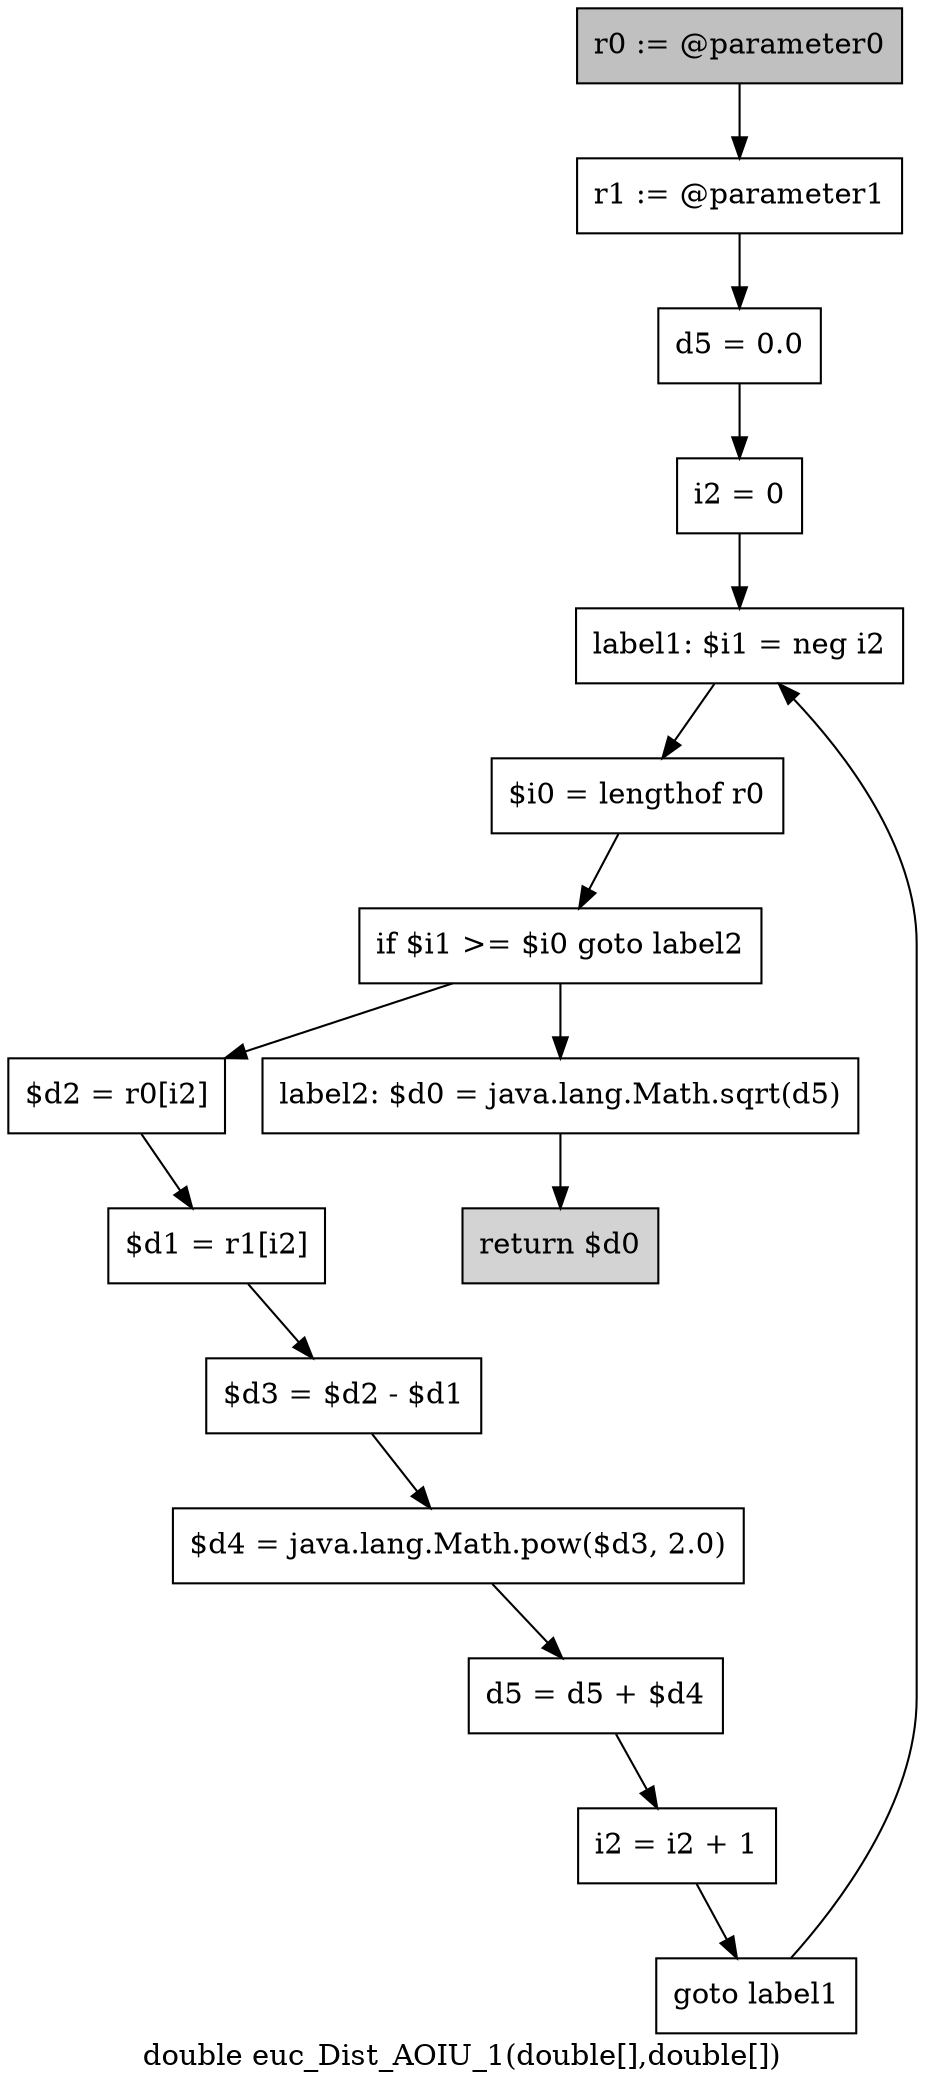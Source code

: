 digraph "double euc_Dist_AOIU_1(double[],double[])" {
    label="double euc_Dist_AOIU_1(double[],double[])";
    node [shape=box];
    "0" [style=filled,fillcolor=gray,label="r0 := @parameter0",];
    "1" [label="r1 := @parameter1",];
    "0"->"1";
    "2" [label="d5 = 0.0",];
    "1"->"2";
    "3" [label="i2 = 0",];
    "2"->"3";
    "4" [label="label1: $i1 = neg i2",];
    "3"->"4";
    "5" [label="$i0 = lengthof r0",];
    "4"->"5";
    "6" [label="if $i1 >= $i0 goto label2",];
    "5"->"6";
    "7" [label="$d2 = r0[i2]",];
    "6"->"7";
    "14" [label="label2: $d0 = java.lang.Math.sqrt(d5)",];
    "6"->"14";
    "8" [label="$d1 = r1[i2]",];
    "7"->"8";
    "9" [label="$d3 = $d2 - $d1",];
    "8"->"9";
    "10" [label="$d4 = java.lang.Math.pow($d3, 2.0)",];
    "9"->"10";
    "11" [label="d5 = d5 + $d4",];
    "10"->"11";
    "12" [label="i2 = i2 + 1",];
    "11"->"12";
    "13" [label="goto label1",];
    "12"->"13";
    "13"->"4";
    "15" [style=filled,fillcolor=lightgray,label="return $d0",];
    "14"->"15";
}
